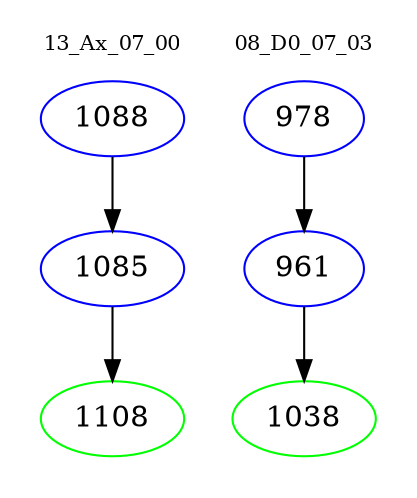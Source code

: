 digraph{
subgraph cluster_0 {
color = white
label = "13_Ax_07_00";
fontsize=10;
T0_1088 [label="1088", color="blue"]
T0_1088 -> T0_1085 [color="black"]
T0_1085 [label="1085", color="blue"]
T0_1085 -> T0_1108 [color="black"]
T0_1108 [label="1108", color="green"]
}
subgraph cluster_1 {
color = white
label = "08_D0_07_03";
fontsize=10;
T1_978 [label="978", color="blue"]
T1_978 -> T1_961 [color="black"]
T1_961 [label="961", color="blue"]
T1_961 -> T1_1038 [color="black"]
T1_1038 [label="1038", color="green"]
}
}

